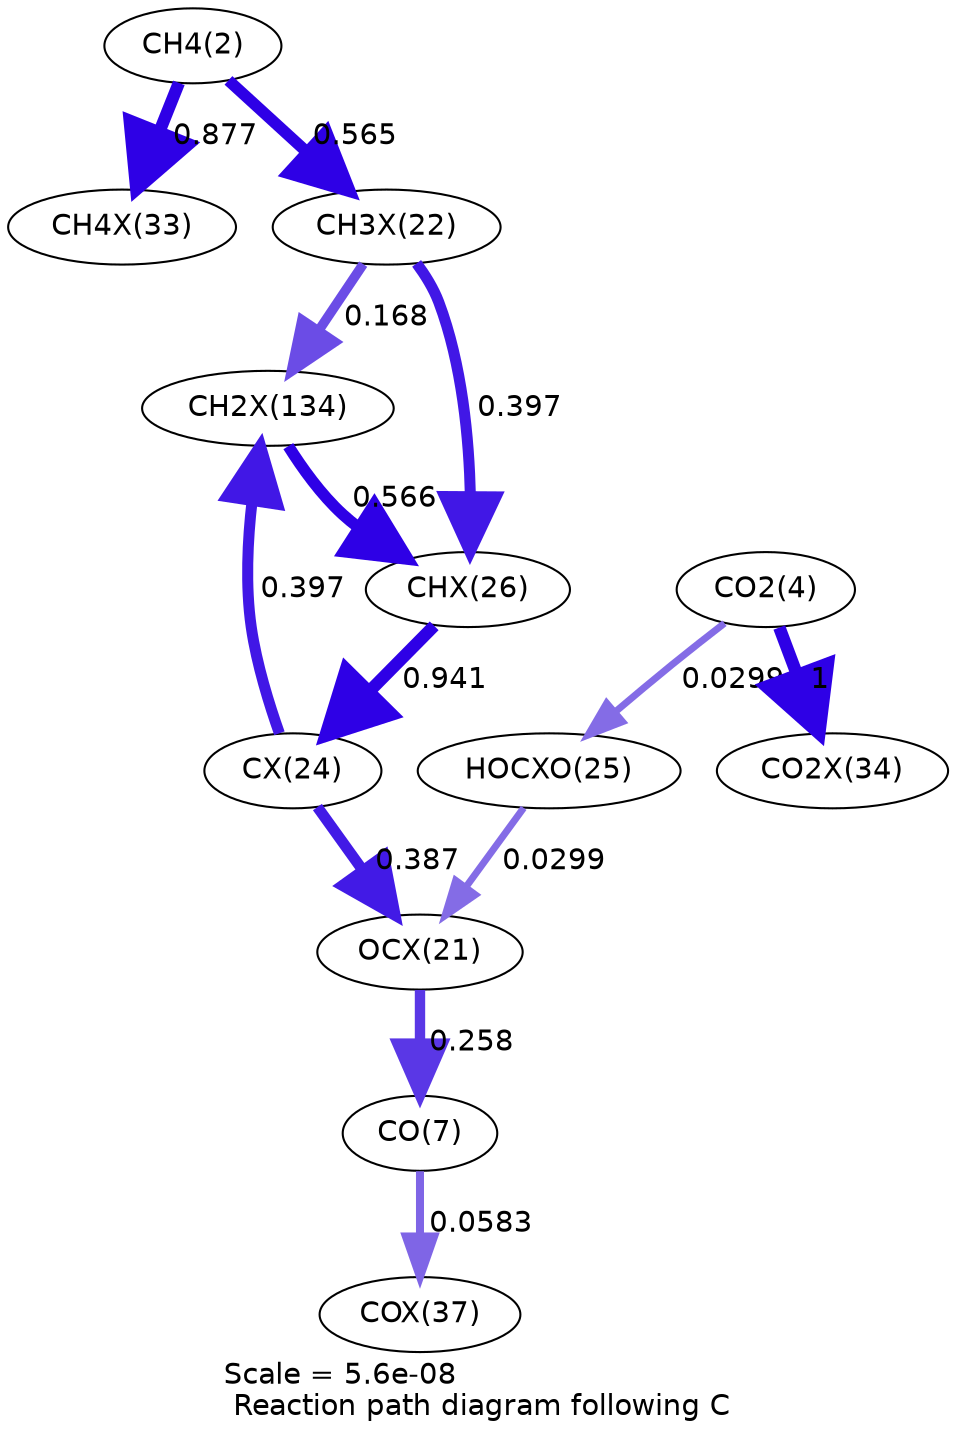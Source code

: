 digraph reaction_paths {
center=1;
s4 -> s31[fontname="Helvetica", penwidth=5.9, arrowsize=2.95, color="0.7, 1.38, 0.9"
, label=" 0.877"];
s4 -> s25[fontname="Helvetica", penwidth=5.57, arrowsize=2.78, color="0.7, 1.07, 0.9"
, label=" 0.565"];
s25 -> s37[fontname="Helvetica", penwidth=4.65, arrowsize=2.33, color="0.7, 0.668, 0.9"
, label=" 0.168"];
s25 -> s29[fontname="Helvetica", penwidth=5.3, arrowsize=2.65, color="0.7, 0.897, 0.9"
, label=" 0.397"];
s37 -> s29[fontname="Helvetica", penwidth=5.57, arrowsize=2.78, color="0.7, 1.07, 0.9"
, label=" 0.566"];
s27 -> s37[fontname="Helvetica", penwidth=5.3, arrowsize=2.65, color="0.7, 0.897, 0.9"
, label=" 0.397"];
s29 -> s27[fontname="Helvetica", penwidth=5.95, arrowsize=2.98, color="0.7, 1.44, 0.9"
, label=" 0.941"];
s27 -> s24[fontname="Helvetica", penwidth=5.28, arrowsize=2.64, color="0.7, 0.887, 0.9"
, label=" 0.387"];
s24 -> s9[fontname="Helvetica", penwidth=4.98, arrowsize=2.49, color="0.7, 0.758, 0.9"
, label=" 0.258"];
s9 -> s35[fontname="Helvetica", penwidth=3.85, arrowsize=1.93, color="0.7, 0.558, 0.9"
, label=" 0.0583"];
s28 -> s24[fontname="Helvetica", penwidth=3.35, arrowsize=1.67, color="0.7, 0.53, 0.9"
, label=" 0.0299"];
s6 -> s28[fontname="Helvetica", penwidth=3.35, arrowsize=1.67, color="0.7, 0.53, 0.9"
, label=" 0.0299"];
s6 -> s32[fontname="Helvetica", penwidth=6, arrowsize=3, color="0.7, 1.5, 0.9"
, label=" 1"];
s4 [ fontname="Helvetica", label="CH4(2)"];
s6 [ fontname="Helvetica", label="CO2(4)"];
s9 [ fontname="Helvetica", label="CO(7)"];
s24 [ fontname="Helvetica", label="OCX(21)"];
s25 [ fontname="Helvetica", label="CH3X(22)"];
s27 [ fontname="Helvetica", label="CX(24)"];
s28 [ fontname="Helvetica", label="HOCXO(25)"];
s29 [ fontname="Helvetica", label="CHX(26)"];
s31 [ fontname="Helvetica", label="CH4X(33)"];
s32 [ fontname="Helvetica", label="CO2X(34)"];
s35 [ fontname="Helvetica", label="COX(37)"];
s37 [ fontname="Helvetica", label="CH2X(134)"];
 label = "Scale = 5.6e-08\l Reaction path diagram following C";
 fontname = "Helvetica";
}
